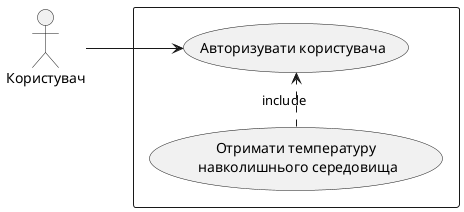 @startuml
left to right direction
skinparam packageStyle rectangle
actor Користувач
rectangle {
Користувач --> (Авторизувати користувача)
(Отримати температуру\n навколишнього середовища) .> (Авторизувати користувача) : include
}
@enduml
